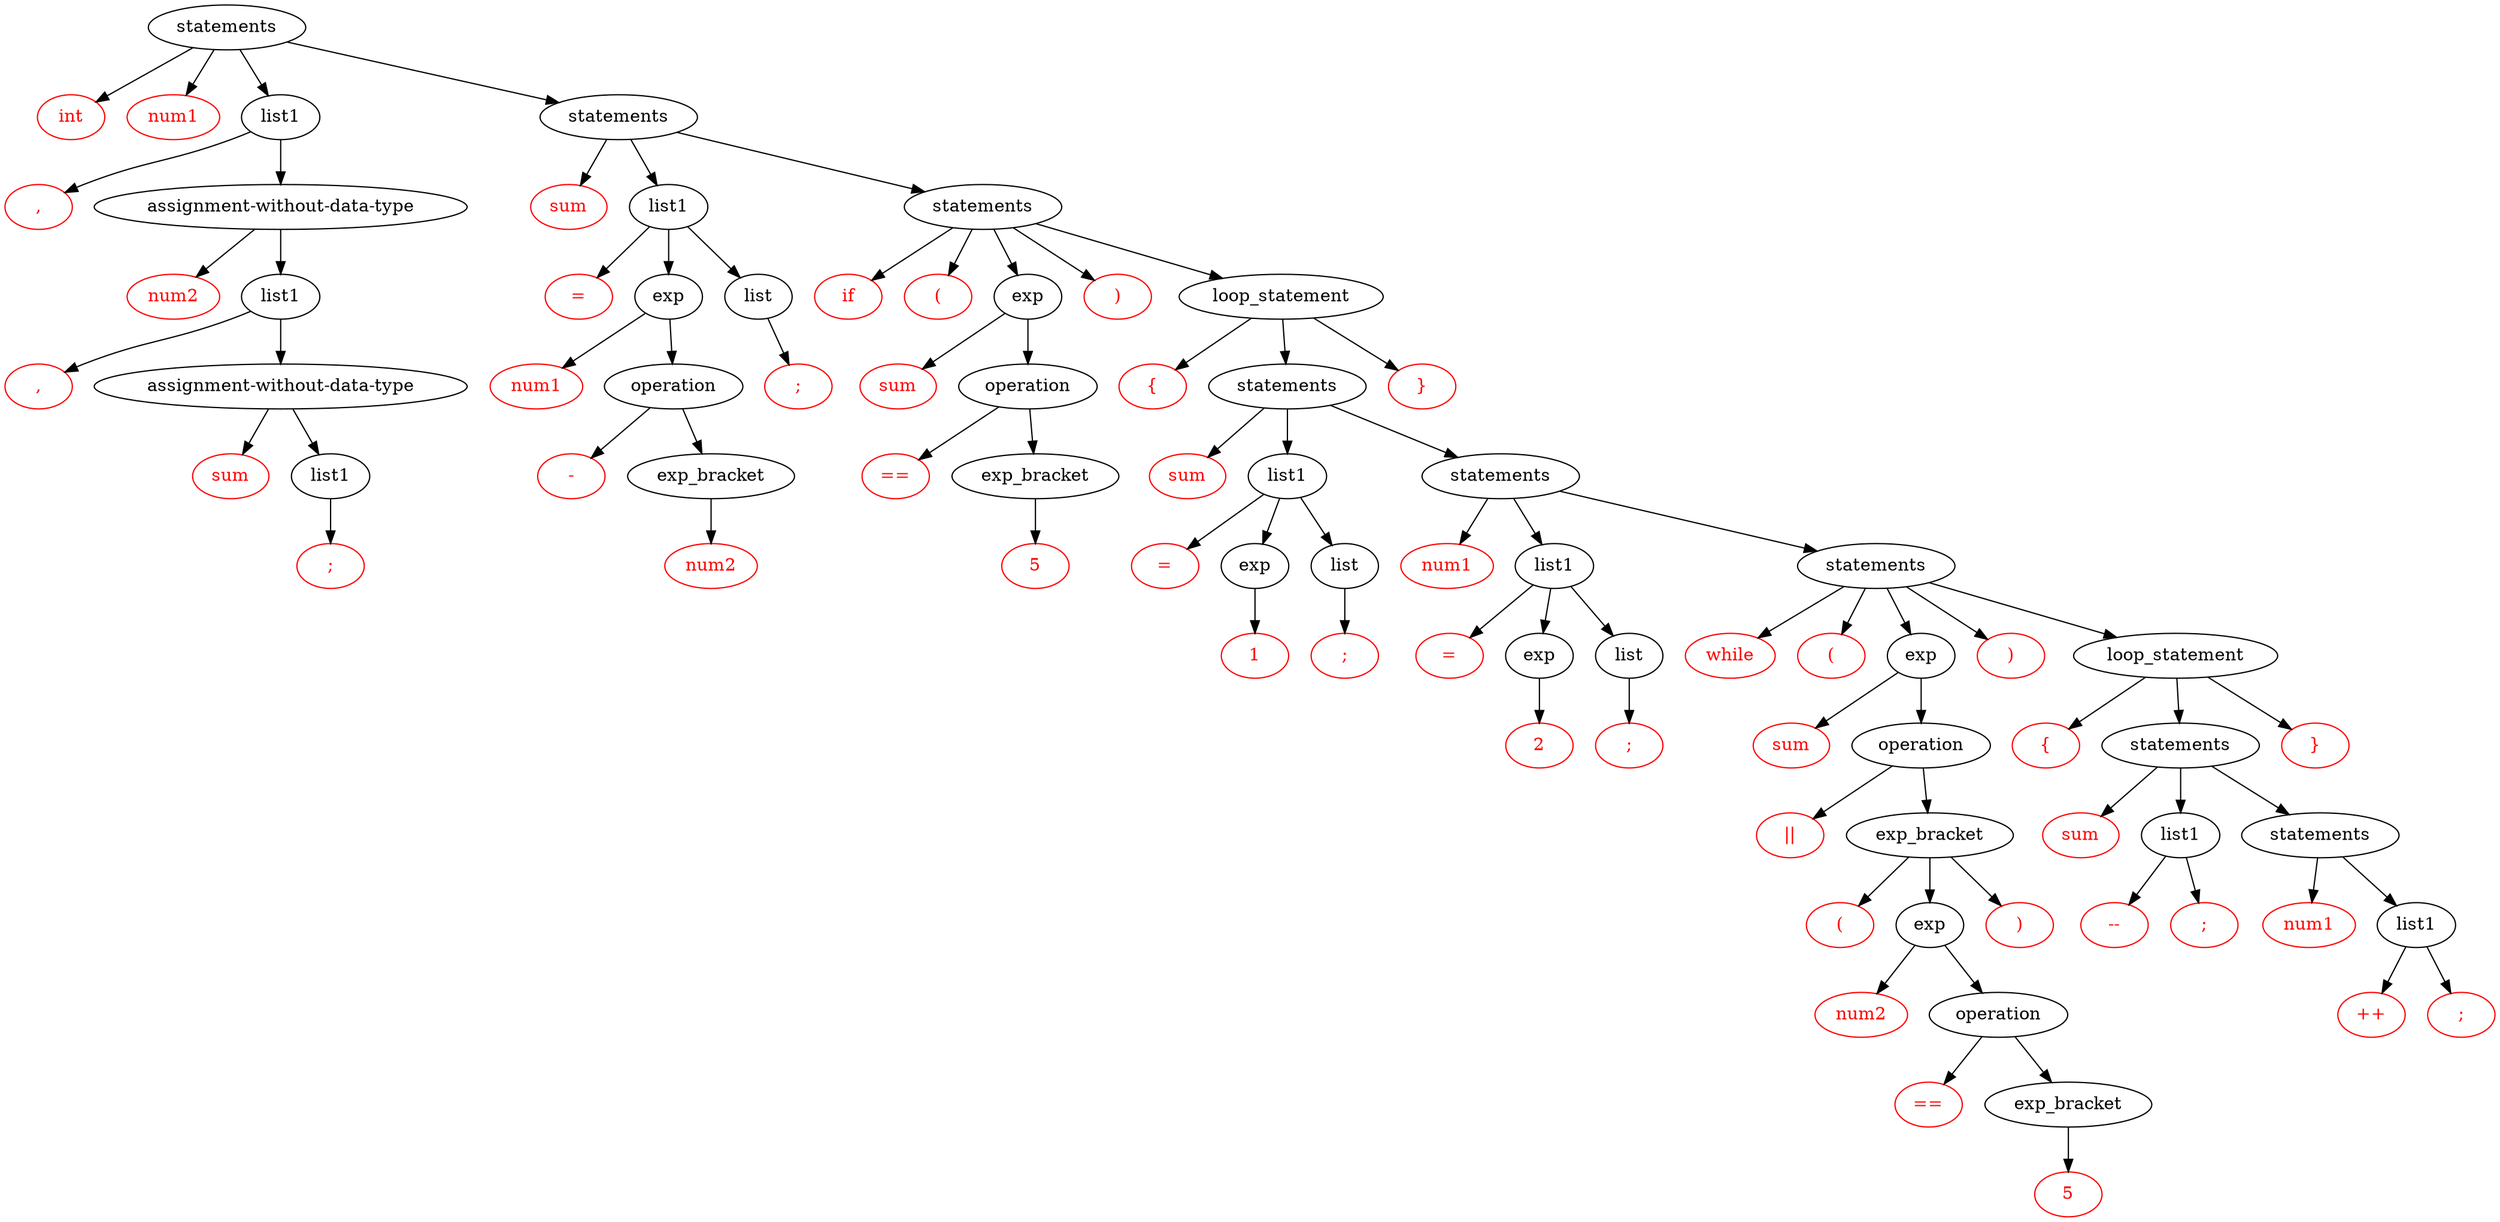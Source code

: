 digraph G {
  "0x16717d11670" [label="statements"];
  "0x16717d11d70" [label="int"];
  "0x16717d11670" -> "0x16717d11d70";
  "0x16717d11d70" [label="int"][fontcolor="red"][color="red"];
  "0x16717d11570" [label="num1"];
  "0x16717d11670" -> "0x16717d11570";
  "0x16717d11570" [label="num1"][fontcolor="red"][color="red"];
  "0x16717d11470" [label="list1"];
  "0x16717d11670" -> "0x16717d11470";
  "0x16717d11470" [label="list1"];
  "0x16717d11970" [label=","];
  "0x16717d11470" -> "0x16717d11970";
  "0x16717d11970" [label=","][fontcolor="red"][color="red"];
  "0x16717d114f0" [label="assignment-without-data-type"];
  "0x16717d11470" -> "0x16717d114f0";
  "0x16717d114f0" [label="assignment-without-data-type"];
  "0x16717d11770" [label="num2"];
  "0x16717d114f0" -> "0x16717d11770";
  "0x16717d11770" [label="num2"][fontcolor="red"][color="red"];
  "0x16717d115f0" [label="list1"];
  "0x16717d114f0" -> "0x16717d115f0";
  "0x16717d115f0" [label="list1"];
  "0x16717d116f0" [label=","];
  "0x16717d115f0" -> "0x16717d116f0";
  "0x16717d116f0" [label=","][fontcolor="red"][color="red"];
  "0x16717d111f0" [label="assignment-without-data-type"];
  "0x16717d115f0" -> "0x16717d111f0";
  "0x16717d111f0" [label="assignment-without-data-type"];
  "0x16717d117f0" [label="sum"];
  "0x16717d111f0" -> "0x16717d117f0";
  "0x16717d117f0" [label="sum"][fontcolor="red"][color="red"];
  "0x16717d119f0" [label="list1"];
  "0x16717d111f0" -> "0x16717d119f0";
  "0x16717d119f0" [label="list1"];
  "0x16717d11170" [label=";"];
  "0x16717d119f0" -> "0x16717d11170";
  "0x16717d11170" [label=";"][fontcolor="red"][color="red"];
  "0x16717d11af0" [label="statements"];
  "0x16717d11670" -> "0x16717d11af0";
  "0x16717d11af0" [label="statements"];
  "0x16717d118f0" [label="sum"];
  "0x16717d11af0" -> "0x16717d118f0";
  "0x16717d118f0" [label="sum"][fontcolor="red"][color="red"];
  "0x16717d11270" [label="list1"];
  "0x16717d11af0" -> "0x16717d11270";
  "0x16717d11270" [label="list1"];
  "0x16717d112f0" [label="="];
  "0x16717d11270" -> "0x16717d112f0";
  "0x16717d112f0" [label="="][fontcolor="red"][color="red"];
  "0x16717d110f0" [label="exp"];
  "0x16717d11270" -> "0x16717d110f0";
  "0x16717d110f0" [label="exp"];
  "0x16717d11370" [label="num1"];
  "0x16717d110f0" -> "0x16717d11370";
  "0x16717d11370" [label="num1"][fontcolor="red"][color="red"];
  "0x16717d11bf0" [label="operation"];
  "0x16717d110f0" -> "0x16717d11bf0";
  "0x16717d11bf0" [label="operation"];
  "0x16717d11df0" [label="-"];
  "0x16717d11bf0" -> "0x16717d11df0";
  "0x16717d11df0" [label="-"][fontcolor="red"][color="red"];
  "0x16717d10ff0" [label="exp_bracket"];
  "0x16717d11bf0" -> "0x16717d10ff0";
  "0x16717d10ff0" [label="exp_bracket"];
  "0x16717d3aea0" [label="num2"];
  "0x16717d10ff0" -> "0x16717d3aea0";
  "0x16717d3aea0" [label="num2"][fontcolor="red"][color="red"];
  "0x16717d11b70" [label="list"];
  "0x16717d11270" -> "0x16717d11b70";
  "0x16717d11b70" [label="list"];
  "0x16717d3a4a0" [label=";"];
  "0x16717d11b70" -> "0x16717d3a4a0";
  "0x16717d3a4a0" [label=";"][fontcolor="red"][color="red"];
  "0x16717d11a70" [label="statements"];
  "0x16717d11af0" -> "0x16717d11a70";
  "0x16717d11a70" [label="statements"];
  "0x16717d3ab20" [label="if"];
  "0x16717d11a70" -> "0x16717d3ab20";
  "0x16717d3ab20" [label="if"][fontcolor="red"][color="red"];
  "0x16717d3aaa0" [label="("];
  "0x16717d11a70" -> "0x16717d3aaa0";
  "0x16717d3aaa0" [label="("][fontcolor="red"][color="red"];
  "0x16717d3ada0" [label="exp"];
  "0x16717d11a70" -> "0x16717d3ada0";
  "0x16717d3ada0" [label="exp"];
  "0x16717d3b320" [label="sum"];
  "0x16717d3ada0" -> "0x16717d3b320";
  "0x16717d3b320" [label="sum"][fontcolor="red"][color="red"];
  "0x16717d3b220" [label="operation"];
  "0x16717d3ada0" -> "0x16717d3b220";
  "0x16717d3b220" [label="operation"];
  "0x16717d3a3a0" [label="=="];
  "0x16717d3b220" -> "0x16717d3a3a0";
  "0x16717d3a3a0" [label="=="][fontcolor="red"][color="red"];
  "0x16717d3a7a0" [label="exp_bracket"];
  "0x16717d3b220" -> "0x16717d3a7a0";
  "0x16717d3a7a0" [label="exp_bracket"];
  "0x16717d3a220" [label="5"];
  "0x16717d3a7a0" -> "0x16717d3a220";
  "0x16717d3a220" [label="5"][fontcolor="red"][color="red"];
  "0x16717d3b820" [label=")"];
  "0x16717d11a70" -> "0x16717d3b820";
  "0x16717d3b820" [label=")"][fontcolor="red"][color="red"];
  "0x16717d3ad20" [label="loop_statement"];
  "0x16717d11a70" -> "0x16717d3ad20";
  "0x16717d3ad20" [label="loop_statement"];
  "0x16717d3a1a0" [label="{"];
  "0x16717d3ad20" -> "0x16717d3a1a0";
  "0x16717d3a1a0" [label="{"][fontcolor="red"][color="red"];
  "0x16717d3a120" [label="statements"];
  "0x16717d3ad20" -> "0x16717d3a120";
  "0x16717d3a120" [label="statements"];
  "0x16717d3ae20" [label="sum"];
  "0x16717d3a120" -> "0x16717d3ae20";
  "0x16717d3ae20" [label="sum"][fontcolor="red"][color="red"];
  "0x16717d3a920" [label="list1"];
  "0x16717d3a120" -> "0x16717d3a920";
  "0x16717d3a920" [label="list1"];
  "0x16717d3a820" [label="="];
  "0x16717d3a920" -> "0x16717d3a820";
  "0x16717d3a820" [label="="][fontcolor="red"][color="red"];
  "0x16717d3b6a0" [label="exp"];
  "0x16717d3a920" -> "0x16717d3b6a0";
  "0x16717d3b6a0" [label="exp"];
  "0x16717d3b920" [label="1"];
  "0x16717d3b6a0" -> "0x16717d3b920";
  "0x16717d3b920" [label="1"][fontcolor="red"][color="red"];
  "0x16717d3b3a0" [label="list"];
  "0x16717d3a920" -> "0x16717d3b3a0";
  "0x16717d3b3a0" [label="list"];
  "0x16717d3ac20" [label=";"];
  "0x16717d3b3a0" -> "0x16717d3ac20";
  "0x16717d3ac20" [label=";"][fontcolor="red"][color="red"];
  "0x16717d3b1a0" [label="statements"];
  "0x16717d3a120" -> "0x16717d3b1a0";
  "0x16717d3b1a0" [label="statements"];
  "0x16717d3a5a0" [label="num1"];
  "0x16717d3b1a0" -> "0x16717d3a5a0";
  "0x16717d3a5a0" [label="num1"][fontcolor="red"][color="red"];
  "0x16717d3be20" [label="list1"];
  "0x16717d3b1a0" -> "0x16717d3be20";
  "0x16717d3be20" [label="list1"];
  "0x16717d3b8a0" [label="="];
  "0x16717d3be20" -> "0x16717d3b8a0";
  "0x16717d3b8a0" [label="="][fontcolor="red"][color="red"];
  "0x16717d3a2a0" [label="exp"];
  "0x16717d3be20" -> "0x16717d3a2a0";
  "0x16717d3a2a0" [label="exp"];
  "0x16717d3a320" [label="2"];
  "0x16717d3a2a0" -> "0x16717d3a320";
  "0x16717d3a320" [label="2"][fontcolor="red"][color="red"];
  "0x16717d3a8a0" [label="list"];
  "0x16717d3be20" -> "0x16717d3a8a0";
  "0x16717d3a8a0" [label="list"];
  "0x16717d3aba0" [label=";"];
  "0x16717d3a8a0" -> "0x16717d3aba0";
  "0x16717d3aba0" [label=";"][fontcolor="red"][color="red"];
  "0x16717d3bba0" [label="statements"];
  "0x16717d3b1a0" -> "0x16717d3bba0";
  "0x16717d3bba0" [label="statements"];
  "0x16717d3a9a0" [label="while"];
  "0x16717d3bba0" -> "0x16717d3a9a0";
  "0x16717d3a9a0" [label="while"][fontcolor="red"][color="red"];
  "0x16717d3b420" [label="("];
  "0x16717d3bba0" -> "0x16717d3b420";
  "0x16717d3b420" [label="("][fontcolor="red"][color="red"];
  "0x16717d3a520" [label="exp"];
  "0x16717d3bba0" -> "0x16717d3a520";
  "0x16717d3a520" [label="exp"];
  "0x16717d3b9a0" [label="sum"];
  "0x16717d3a520" -> "0x16717d3b9a0";
  "0x16717d3b9a0" [label="sum"][fontcolor="red"][color="red"];
  "0x16717d3aca0" [label="operation"];
  "0x16717d3a520" -> "0x16717d3aca0";
  "0x16717d3aca0" [label="operation"];
  "0x16717d3a0a0" [label="||"];
  "0x16717d3aca0" -> "0x16717d3a0a0";
  "0x16717d3a0a0" [label="||"][fontcolor="red"][color="red"];
  "0x16717d3b0a0" [label="exp_bracket"];
  "0x16717d3aca0" -> "0x16717d3b0a0";
  "0x16717d3b0a0" [label="exp_bracket"];
  "0x16717d3b520" [label="("];
  "0x16717d3b0a0" -> "0x16717d3b520";
  "0x16717d3b520" [label="("][fontcolor="red"][color="red"];
  "0x16717d3b4a0" [label="exp"];
  "0x16717d3b0a0" -> "0x16717d3b4a0";
  "0x16717d3b4a0" [label="exp"];
  "0x16717d3b720" [label="num2"];
  "0x16717d3b4a0" -> "0x16717d3b720";
  "0x16717d3b720" [label="num2"][fontcolor="red"][color="red"];
  "0x16717d3b5a0" [label="operation"];
  "0x16717d3b4a0" -> "0x16717d3b5a0";
  "0x16717d3b5a0" [label="operation"];
  "0x16717d3ba20" [label="=="];
  "0x16717d3b5a0" -> "0x16717d3ba20";
  "0x16717d3ba20" [label="=="][fontcolor="red"][color="red"];
  "0x16717d3b7a0" [label="exp_bracket"];
  "0x16717d3b5a0" -> "0x16717d3b7a0";
  "0x16717d3b7a0" [label="exp_bracket"];
  "0x16717d3bb20" [label="5"];
  "0x16717d3b7a0" -> "0x16717d3bb20";
  "0x16717d3bb20" [label="5"][fontcolor="red"][color="red"];
  "0x16717d3b2a0" [label=")"];
  "0x16717d3b0a0" -> "0x16717d3b2a0";
  "0x16717d3b2a0" [label=")"][fontcolor="red"][color="red"];
  "0x16717d3a6a0" [label=")"];
  "0x16717d3bba0" -> "0x16717d3a6a0";
  "0x16717d3a6a0" [label=")"][fontcolor="red"][color="red"];
  "0x16717d3a620" [label="loop_statement"];
  "0x16717d3bba0" -> "0x16717d3a620";
  "0x16717d3a620" [label="loop_statement"];
  "0x16717d3bea0" [label="{"];
  "0x16717d3a620" -> "0x16717d3bea0";
  "0x16717d3bea0" [label="{"][fontcolor="red"][color="red"];
  "0x16717d3bd20" [label="statements"];
  "0x16717d3a620" -> "0x16717d3bd20";
  "0x16717d3bd20" [label="statements"];
  "0x16717d46660" [label="sum"];
  "0x16717d3bd20" -> "0x16717d46660";
  "0x16717d46660" [label="sum"][fontcolor="red"][color="red"];
  "0x16717d465e0" [label="list1"];
  "0x16717d3bd20" -> "0x16717d465e0";
  "0x16717d465e0" [label="list1"];
  "0x16717d45ce0" [label="--"];
  "0x16717d465e0" -> "0x16717d45ce0";
  "0x16717d45ce0" [label="--"][fontcolor="red"][color="red"];
  "0x16717d45ee0" [label=";"];
  "0x16717d465e0" -> "0x16717d45ee0";
  "0x16717d45ee0" [label=";"][fontcolor="red"][color="red"];
  "0x16717d39fa0" [label="statements"];
  "0x16717d3bd20" -> "0x16717d39fa0";
  "0x16717d39fa0" [label="statements"];
  "0x16717d44fe0" [label="num1"];
  "0x16717d39fa0" -> "0x16717d44fe0";
  "0x16717d44fe0" [label="num1"][fontcolor="red"][color="red"];
  "0x16717d460e0" [label="list1"];
  "0x16717d39fa0" -> "0x16717d460e0";
  "0x16717d460e0" [label="list1"];
  "0x16717d466e0" [label="++"];
  "0x16717d460e0" -> "0x16717d466e0";
  "0x16717d466e0" [label="++"][fontcolor="red"][color="red"];
  "0x16717d46760" [label=";"];
  "0x16717d460e0" -> "0x16717d46760";
  "0x16717d46760" [label=";"][fontcolor="red"][color="red"];
  "0x16717d3bc20" [label="}"];
  "0x16717d3a620" -> "0x16717d3bc20";
  "0x16717d3bc20" [label="}"][fontcolor="red"][color="red"];
  "0x16717d3bda0" [label="}"];
  "0x16717d3ad20" -> "0x16717d3bda0";
  "0x16717d3bda0" [label="}"][fontcolor="red"][color="red"];
}